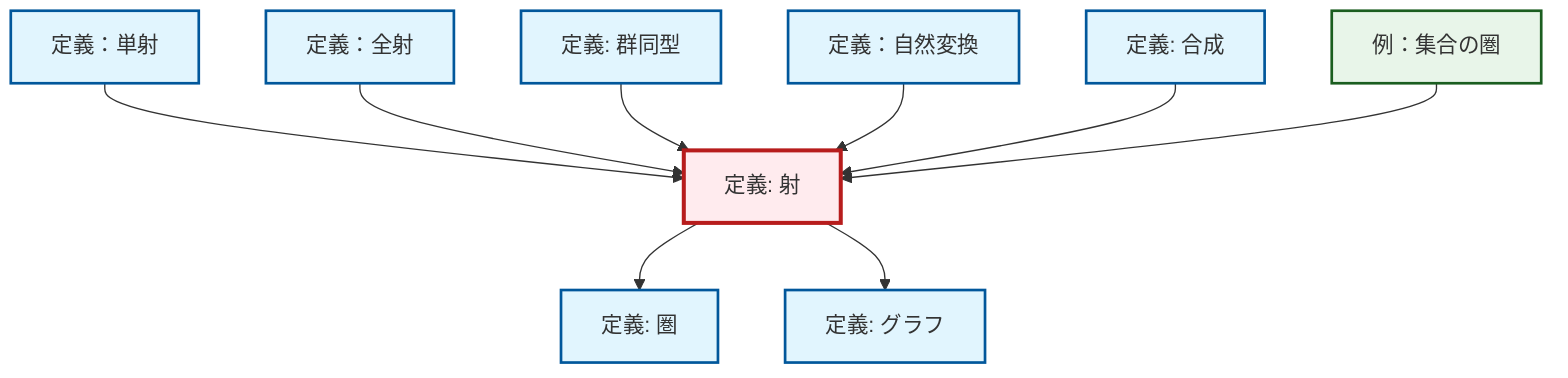 graph TD
    classDef definition fill:#e1f5fe,stroke:#01579b,stroke-width:2px
    classDef theorem fill:#f3e5f5,stroke:#4a148c,stroke-width:2px
    classDef axiom fill:#fff3e0,stroke:#e65100,stroke-width:2px
    classDef example fill:#e8f5e9,stroke:#1b5e20,stroke-width:2px
    classDef current fill:#ffebee,stroke:#b71c1c,stroke-width:3px
    def-graph["定義: グラフ"]:::definition
    def-epimorphism["定義：全射"]:::definition
    def-composition["定義: 合成"]:::definition
    def-natural-transformation["定義：自然変換"]:::definition
    def-category["定義: 圏"]:::definition
    def-isomorphism["定義: 群同型"]:::definition
    def-monomorphism["定義：単射"]:::definition
    def-morphism["定義: 射"]:::definition
    ex-set-category["例：集合の圏"]:::example
    def-monomorphism --> def-morphism
    def-epimorphism --> def-morphism
    def-isomorphism --> def-morphism
    def-natural-transformation --> def-morphism
    def-composition --> def-morphism
    def-morphism --> def-category
    ex-set-category --> def-morphism
    def-morphism --> def-graph
    class def-morphism current